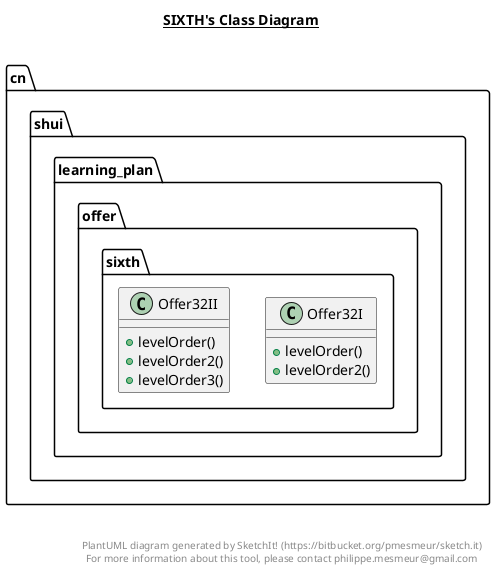 @startuml

title __SIXTH's Class Diagram__\n

  namespace cn.shui.learning_plan.offer.sixth {
    class cn.shui.learning_plan.offer.sixth.Offer32I {
        + levelOrder()
        + levelOrder2()
    }
  }
  

  namespace cn.shui.learning_plan.offer.sixth {
    class cn.shui.learning_plan.offer.sixth.Offer32II {
        + levelOrder()
        + levelOrder2()
        + levelOrder3()
    }
  }
  



right footer


PlantUML diagram generated by SketchIt! (https://bitbucket.org/pmesmeur/sketch.it)
For more information about this tool, please contact philippe.mesmeur@gmail.com
endfooter

@enduml
